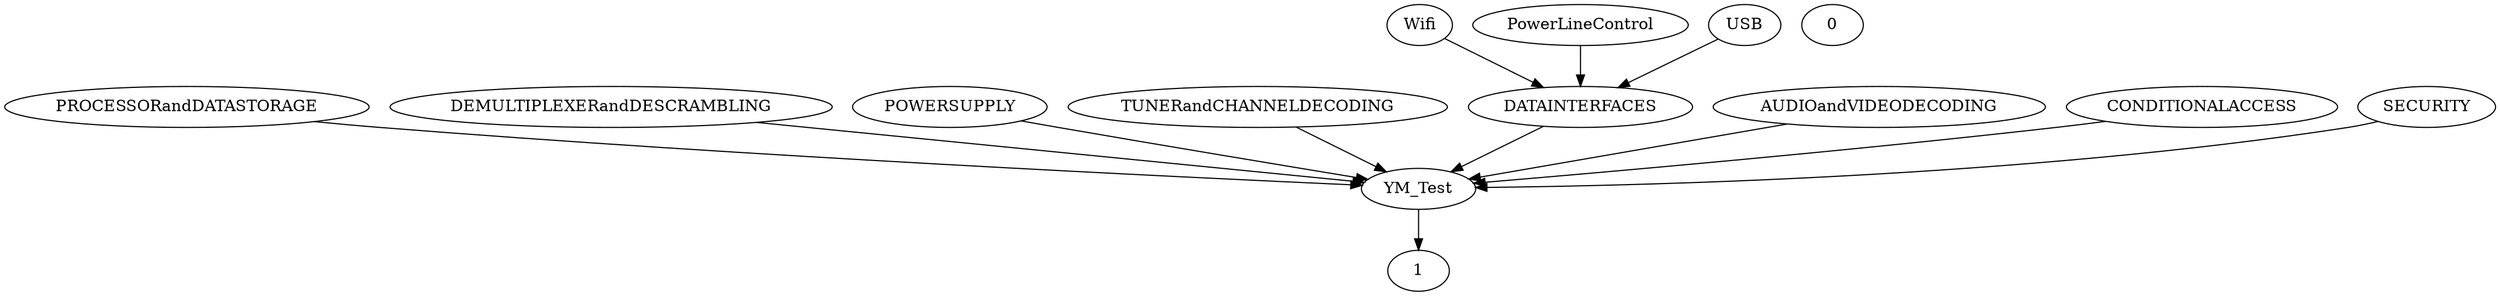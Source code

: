 digraph G {
  PROCESSORandDATASTORAGE;
  DEMULTIPLEXERandDESCRAMBLING;
  POWERSUPPLY;
  Wifi;
  PowerLineControl;
  YM_Test;
  TUNERandCHANNELDECODING;
  DATAINTERFACES;
  AUDIOandVIDEODECODING;
  CONDITIONALACCESS;
  0;
  USB;
  SECURITY;
  1;
  YM_Test -> 1;
  POWERSUPPLY -> YM_Test;
  SECURITY -> YM_Test;
  USB -> DATAINTERFACES;
  AUDIOandVIDEODECODING -> YM_Test;
  DATAINTERFACES -> YM_Test;
  PowerLineControl -> DATAINTERFACES;
  PROCESSORandDATASTORAGE -> YM_Test;
  TUNERandCHANNELDECODING -> YM_Test;
  DEMULTIPLEXERandDESCRAMBLING -> YM_Test;
  CONDITIONALACCESS -> YM_Test;
  Wifi -> DATAINTERFACES;
}
